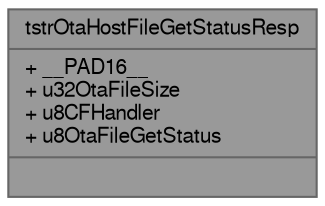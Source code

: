 digraph "tstrOtaHostFileGetStatusResp"
{
 // LATEX_PDF_SIZE
  bgcolor="transparent";
  edge [fontname=FreeSans,fontsize=10,labelfontname=FreeSans,labelfontsize=10];
  node [fontname=FreeSans,fontsize=10,shape=box,height=0.2,width=0.4];
  Node1 [shape=record,label="{tstrOtaHostFileGetStatusResp\n|+ __PAD16__\l+ u32OtaFileSize\l+ u8CFHandler\l+ u8OtaFileGetStatus\l|}",height=0.2,width=0.4,color="gray40", fillcolor="grey60", style="filled", fontcolor="black",tooltip="Host File OTA Information."];
}
